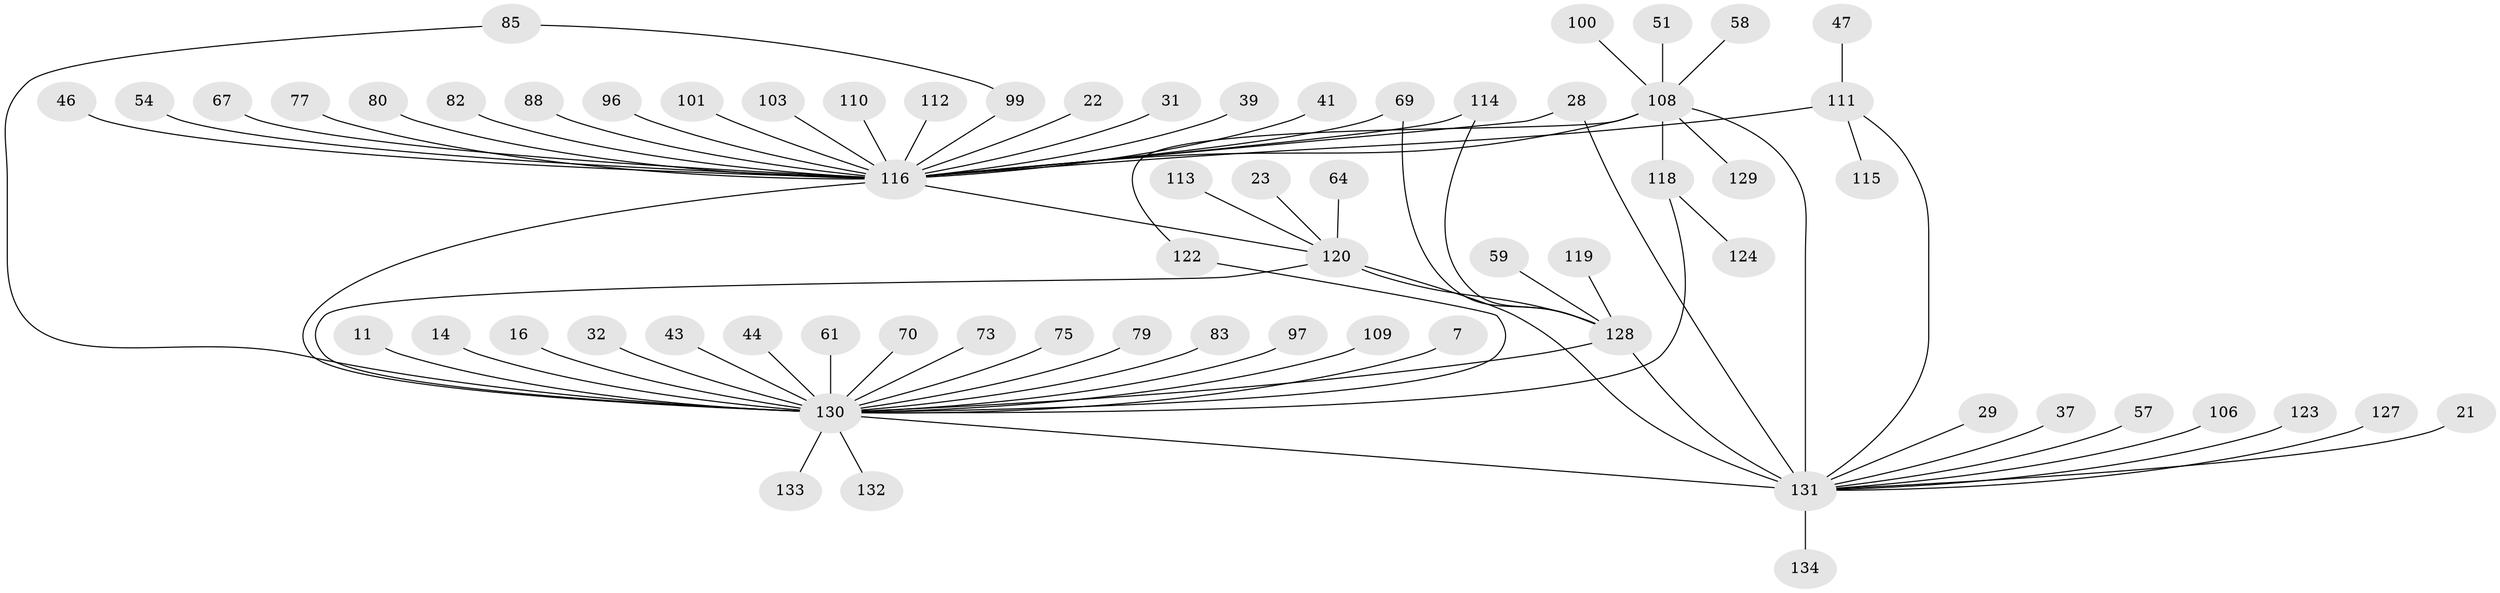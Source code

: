 // original degree distribution, {3: 0.15671641791044777, 28: 0.007462686567164179, 27: 0.007462686567164179, 9: 0.007462686567164179, 2: 0.26119402985074625, 7: 0.007462686567164179, 1: 0.44776119402985076, 15: 0.007462686567164179, 11: 0.007462686567164179, 4: 0.03731343283582089, 8: 0.014925373134328358, 6: 0.022388059701492536, 5: 0.014925373134328358}
// Generated by graph-tools (version 1.1) at 2025/48/03/09/25 04:48:20]
// undirected, 67 vertices, 78 edges
graph export_dot {
graph [start="1"]
  node [color=gray90,style=filled];
  7;
  11;
  14;
  16;
  21;
  22;
  23;
  28;
  29;
  31;
  32;
  37;
  39;
  41;
  43;
  44 [super="+30"];
  46;
  47;
  51;
  54;
  57;
  58;
  59;
  61;
  64 [super="+42"];
  67;
  69;
  70;
  73;
  75;
  77;
  79;
  80;
  82;
  83;
  85;
  88;
  96;
  97;
  99 [super="+12"];
  100 [super="+71"];
  101;
  103;
  106;
  108 [super="+95+38"];
  109;
  110 [super="+89"];
  111 [super="+4+78"];
  112;
  113;
  114;
  115;
  116 [super="+18+40+49"];
  118 [super="+17+105"];
  119;
  120 [super="+76+107+9"];
  122;
  123;
  124;
  127 [super="+91"];
  128 [super="+72+98+117"];
  129;
  130 [super="+63+93+60"];
  131 [super="+86+92+90+45+102+126"];
  132;
  133;
  134 [super="+125"];
  7 -- 130;
  11 -- 130;
  14 -- 130;
  16 -- 130;
  21 -- 131;
  22 -- 116;
  23 -- 120;
  28 -- 116;
  28 -- 131;
  29 -- 131;
  31 -- 116;
  32 -- 130;
  37 -- 131;
  39 -- 116;
  41 -- 116;
  43 -- 130;
  44 -- 130;
  46 -- 116;
  47 -- 111;
  51 -- 108;
  54 -- 116;
  57 -- 131;
  58 -- 108;
  59 -- 128;
  61 -- 130;
  64 -- 120;
  67 -- 116;
  69 -- 116;
  69 -- 128;
  70 -- 130;
  73 -- 130;
  75 -- 130;
  77 -- 116;
  79 -- 130;
  80 -- 116;
  82 -- 116;
  83 -- 130;
  85 -- 99;
  85 -- 130;
  88 -- 116;
  96 -- 116;
  97 -- 130;
  99 -- 116 [weight=3];
  100 -- 108;
  101 -- 116;
  103 -- 116;
  106 -- 131;
  108 -- 129;
  108 -- 118 [weight=3];
  108 -- 131 [weight=3];
  108 -- 122;
  108 -- 116 [weight=2];
  109 -- 130;
  110 -- 116;
  111 -- 131 [weight=3];
  111 -- 115;
  111 -- 116 [weight=4];
  112 -- 116;
  113 -- 120;
  114 -- 116;
  114 -- 128;
  116 -- 130 [weight=7];
  116 -- 120;
  118 -- 124;
  118 -- 130 [weight=2];
  119 -- 128;
  120 -- 131 [weight=5];
  120 -- 130;
  120 -- 128 [weight=2];
  122 -- 130;
  123 -- 131;
  127 -- 131;
  128 -- 130 [weight=2];
  128 -- 131 [weight=2];
  130 -- 132;
  130 -- 133;
  130 -- 131 [weight=2];
  131 -- 134;
}
